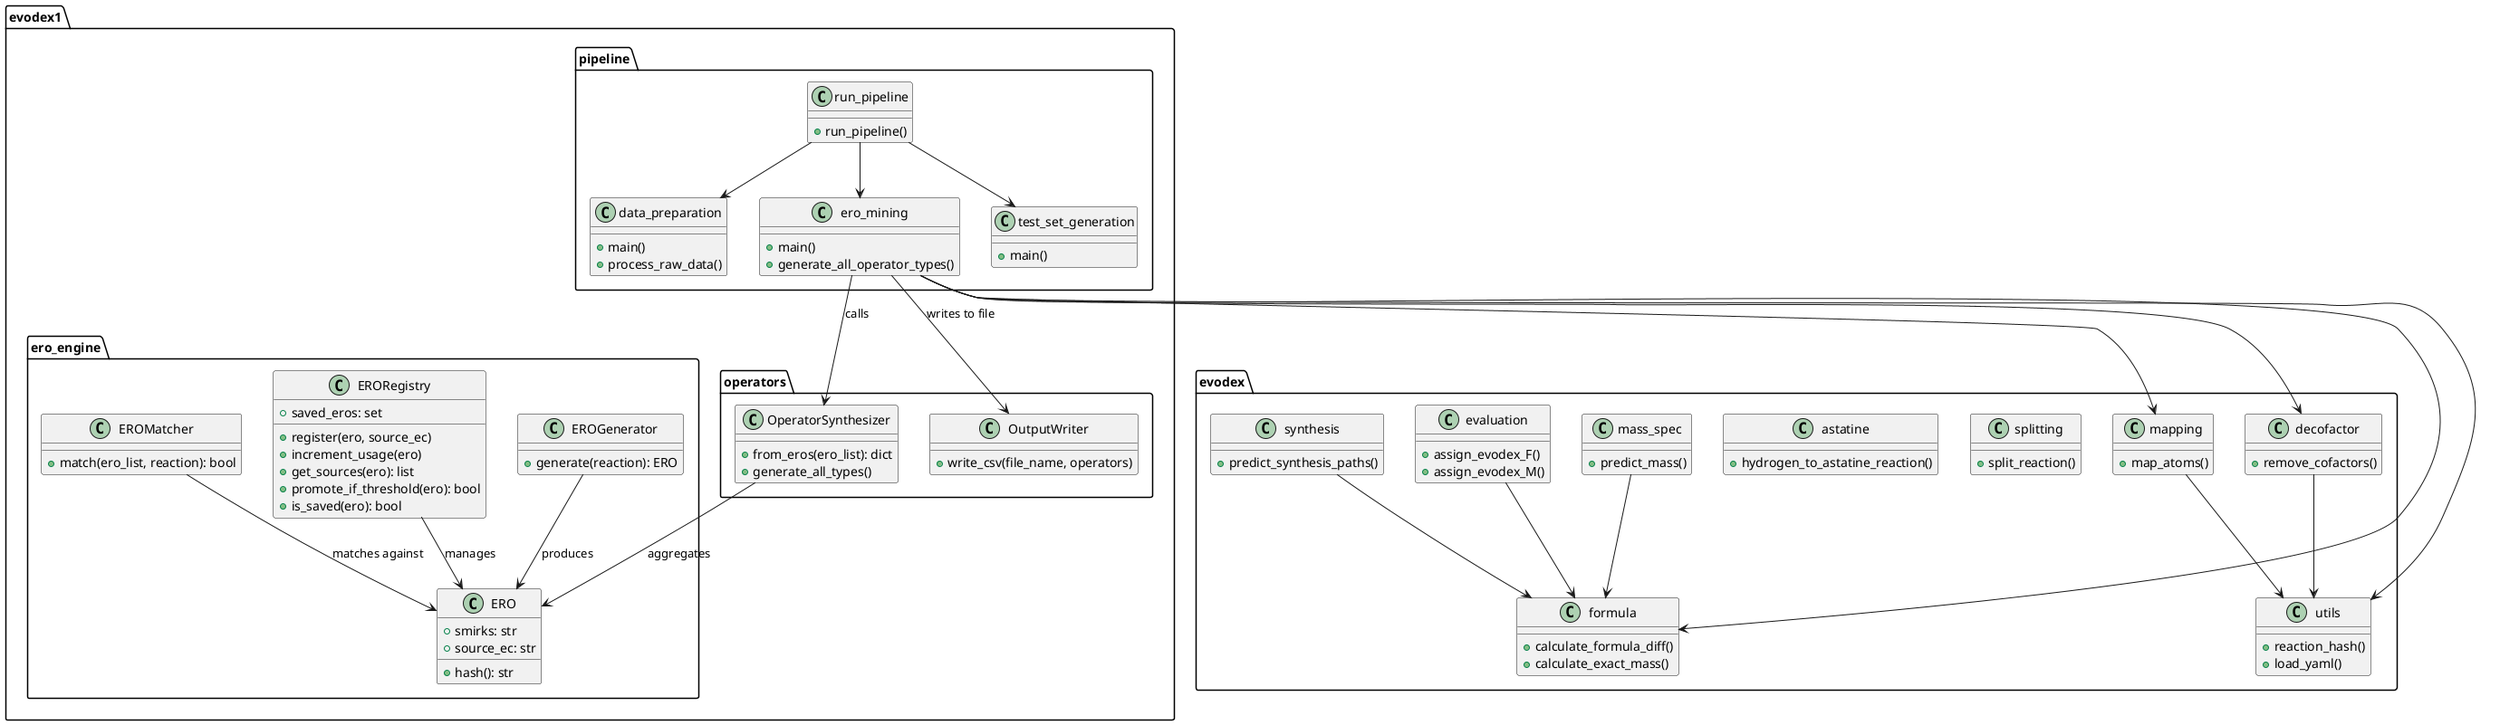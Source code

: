 @startuml

' ============================
' HIGH-LEVEL PIPELINE FLOW
' ============================

package evodex1.pipeline {
    class run_pipeline {
        +run_pipeline()
    }

    class data_preparation {
        +main()
        +process_raw_data()
    }

    class ero_mining {
        +main()
        +generate_all_operator_types()
    }

    class test_set_generation {
        +main()
    }

    run_pipeline --> data_preparation
    run_pipeline --> ero_mining
    run_pipeline --> test_set_generation
}

' ============================
' CORE OPERATOR FRAMEWORK
' ============================

package evodex1.ero_engine {
    class ERO {
        +smirks: str
        +source_ec: str
        +hash(): str
    }

    class ERORegistry {
        +register(ero, source_ec)
        +increment_usage(ero)
        +get_sources(ero): list
        +promote_if_threshold(ero): bool
        +is_saved(ero): bool
        +saved_eros: set
    }

    class EROMatcher {
        +match(ero_list, reaction): bool
    }

    class EROGenerator {
        +generate(reaction): ERO
    }

    ERORegistry --> ERO : manages
    EROMatcher --> ERO : matches against
    EROGenerator --> ERO : produces
}

' ============================
' OPERATOR SYNTHESIS & OUTPUT
' ============================

package evodex1.operators {
    class OperatorSynthesizer {
        +from_eros(ero_list): dict
        +generate_all_types()
    }

    class OutputWriter {
        +write_csv(file_name, operators)
    }

    OperatorSynthesizer --> ERO : aggregates
    ero_mining --> OperatorSynthesizer : calls
    ero_mining --> OutputWriter : writes to file
}

' ============================
' MODULE ROLES & SUPPORT
' ============================

package evodex {
    class mapping {
        +map_atoms()
    }

    class decofactor {
        +remove_cofactors()
    }

    class formula {
        +calculate_formula_diff()
        +calculate_exact_mass()
    }

    class utils {
        +reaction_hash()
        +load_yaml()
    }

    class splitting {
        +split_reaction()
    }

    class astatine {
        +hydrogen_to_astatine_reaction()
    }

    class evaluation {
        +assign_evodex_F()
        +assign_evodex_M()
    }

    class synthesis {
        +predict_synthesis_paths()
    }

    class mass_spec {
        +predict_mass()
    }

    mapping --> utils
    synthesis --> formula
    evaluation --> formula
    mass_spec --> formula
    decofactor --> utils
    ero_mining --> mapping
    ero_mining --> decofactor
    ero_mining --> formula
    ero_mining --> utils
}

@enduml
